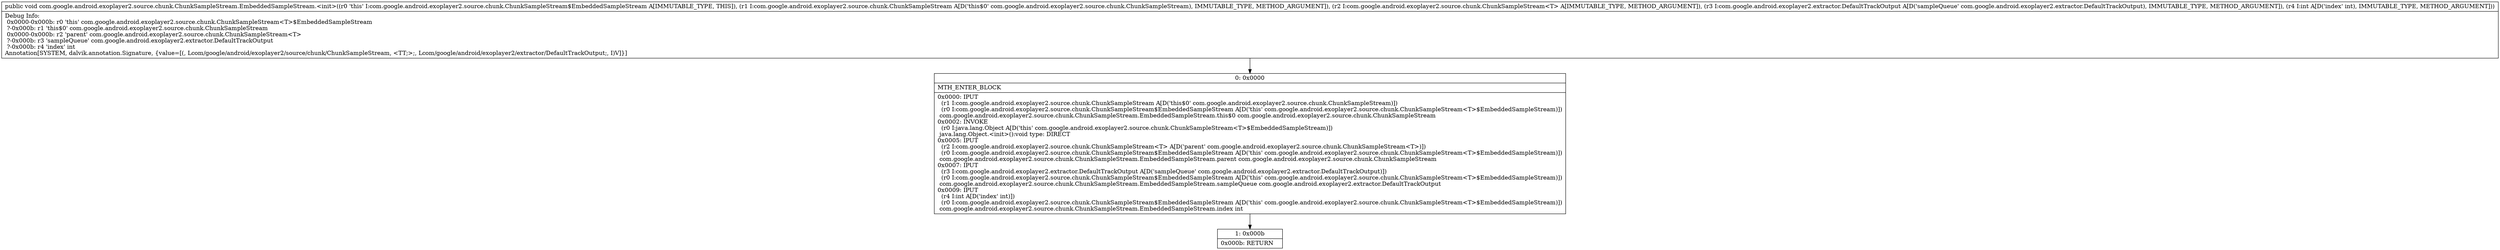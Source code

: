 digraph "CFG forcom.google.android.exoplayer2.source.chunk.ChunkSampleStream.EmbeddedSampleStream.\<init\>(Lcom\/google\/android\/exoplayer2\/source\/chunk\/ChunkSampleStream;Lcom\/google\/android\/exoplayer2\/source\/chunk\/ChunkSampleStream;Lcom\/google\/android\/exoplayer2\/extractor\/DefaultTrackOutput;I)V" {
Node_0 [shape=record,label="{0\:\ 0x0000|MTH_ENTER_BLOCK\l|0x0000: IPUT  \l  (r1 I:com.google.android.exoplayer2.source.chunk.ChunkSampleStream A[D('this$0' com.google.android.exoplayer2.source.chunk.ChunkSampleStream)])\l  (r0 I:com.google.android.exoplayer2.source.chunk.ChunkSampleStream$EmbeddedSampleStream A[D('this' com.google.android.exoplayer2.source.chunk.ChunkSampleStream\<T\>$EmbeddedSampleStream)])\l com.google.android.exoplayer2.source.chunk.ChunkSampleStream.EmbeddedSampleStream.this$0 com.google.android.exoplayer2.source.chunk.ChunkSampleStream \l0x0002: INVOKE  \l  (r0 I:java.lang.Object A[D('this' com.google.android.exoplayer2.source.chunk.ChunkSampleStream\<T\>$EmbeddedSampleStream)])\l java.lang.Object.\<init\>():void type: DIRECT \l0x0005: IPUT  \l  (r2 I:com.google.android.exoplayer2.source.chunk.ChunkSampleStream\<T\> A[D('parent' com.google.android.exoplayer2.source.chunk.ChunkSampleStream\<T\>)])\l  (r0 I:com.google.android.exoplayer2.source.chunk.ChunkSampleStream$EmbeddedSampleStream A[D('this' com.google.android.exoplayer2.source.chunk.ChunkSampleStream\<T\>$EmbeddedSampleStream)])\l com.google.android.exoplayer2.source.chunk.ChunkSampleStream.EmbeddedSampleStream.parent com.google.android.exoplayer2.source.chunk.ChunkSampleStream \l0x0007: IPUT  \l  (r3 I:com.google.android.exoplayer2.extractor.DefaultTrackOutput A[D('sampleQueue' com.google.android.exoplayer2.extractor.DefaultTrackOutput)])\l  (r0 I:com.google.android.exoplayer2.source.chunk.ChunkSampleStream$EmbeddedSampleStream A[D('this' com.google.android.exoplayer2.source.chunk.ChunkSampleStream\<T\>$EmbeddedSampleStream)])\l com.google.android.exoplayer2.source.chunk.ChunkSampleStream.EmbeddedSampleStream.sampleQueue com.google.android.exoplayer2.extractor.DefaultTrackOutput \l0x0009: IPUT  \l  (r4 I:int A[D('index' int)])\l  (r0 I:com.google.android.exoplayer2.source.chunk.ChunkSampleStream$EmbeddedSampleStream A[D('this' com.google.android.exoplayer2.source.chunk.ChunkSampleStream\<T\>$EmbeddedSampleStream)])\l com.google.android.exoplayer2.source.chunk.ChunkSampleStream.EmbeddedSampleStream.index int \l}"];
Node_1 [shape=record,label="{1\:\ 0x000b|0x000b: RETURN   \l}"];
MethodNode[shape=record,label="{public void com.google.android.exoplayer2.source.chunk.ChunkSampleStream.EmbeddedSampleStream.\<init\>((r0 'this' I:com.google.android.exoplayer2.source.chunk.ChunkSampleStream$EmbeddedSampleStream A[IMMUTABLE_TYPE, THIS]), (r1 I:com.google.android.exoplayer2.source.chunk.ChunkSampleStream A[D('this$0' com.google.android.exoplayer2.source.chunk.ChunkSampleStream), IMMUTABLE_TYPE, METHOD_ARGUMENT]), (r2 I:com.google.android.exoplayer2.source.chunk.ChunkSampleStream\<T\> A[IMMUTABLE_TYPE, METHOD_ARGUMENT]), (r3 I:com.google.android.exoplayer2.extractor.DefaultTrackOutput A[D('sampleQueue' com.google.android.exoplayer2.extractor.DefaultTrackOutput), IMMUTABLE_TYPE, METHOD_ARGUMENT]), (r4 I:int A[D('index' int), IMMUTABLE_TYPE, METHOD_ARGUMENT]))  | Debug Info:\l  0x0000\-0x000b: r0 'this' com.google.android.exoplayer2.source.chunk.ChunkSampleStream\<T\>$EmbeddedSampleStream\l  ?\-0x000b: r1 'this$0' com.google.android.exoplayer2.source.chunk.ChunkSampleStream\l  0x0000\-0x000b: r2 'parent' com.google.android.exoplayer2.source.chunk.ChunkSampleStream\<T\>\l  ?\-0x000b: r3 'sampleQueue' com.google.android.exoplayer2.extractor.DefaultTrackOutput\l  ?\-0x000b: r4 'index' int\lAnnotation[SYSTEM, dalvik.annotation.Signature, \{value=[(, Lcom\/google\/android\/exoplayer2\/source\/chunk\/ChunkSampleStream, \<TT;\>;, Lcom\/google\/android\/exoplayer2\/extractor\/DefaultTrackOutput;, I)V]\}]\l}"];
MethodNode -> Node_0;
Node_0 -> Node_1;
}

